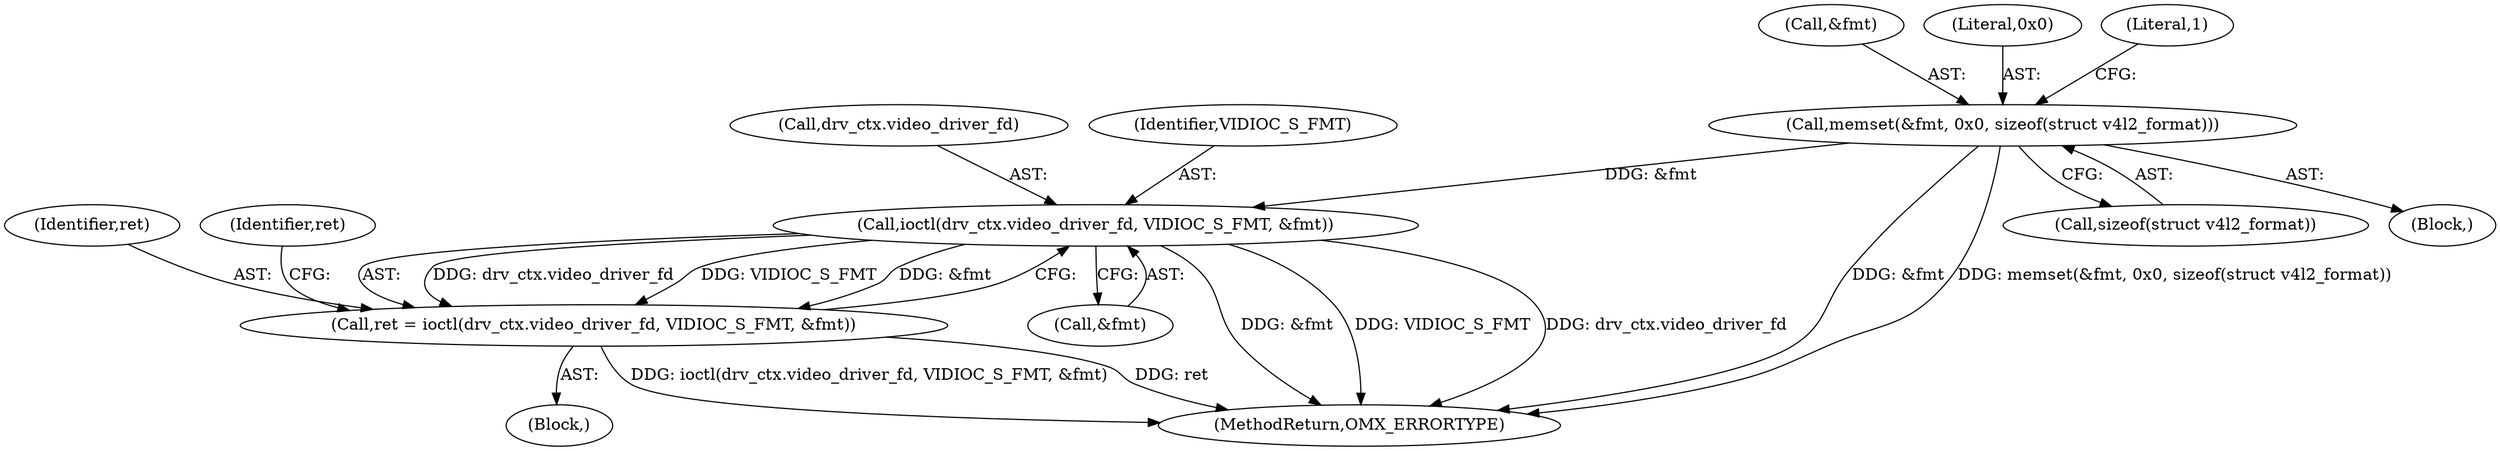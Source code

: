 digraph "0_Android_46e305be6e670a5a0041b0b4861122a0f1aabefa_2@API" {
"1001354" [label="(Call,memset(&fmt, 0x0, sizeof(struct v4l2_format)))"];
"1001457" [label="(Call,ioctl(drv_ctx.video_driver_fd, VIDIOC_S_FMT, &fmt))"];
"1001455" [label="(Call,ret = ioctl(drv_ctx.video_driver_fd, VIDIOC_S_FMT, &fmt))"];
"1001458" [label="(Call,drv_ctx.video_driver_fd)"];
"1001355" [label="(Call,&fmt)"];
"1001462" [label="(Call,&fmt)"];
"1001357" [label="(Literal,0x0)"];
"1001354" [label="(Call,memset(&fmt, 0x0, sizeof(struct v4l2_format)))"];
"1003102" [label="(MethodReturn,OMX_ERRORTYPE)"];
"1001461" [label="(Identifier,VIDIOC_S_FMT)"];
"1001362" [label="(Literal,1)"];
"1001456" [label="(Identifier,ret)"];
"1001457" [label="(Call,ioctl(drv_ctx.video_driver_fd, VIDIOC_S_FMT, &fmt))"];
"1001358" [label="(Call,sizeof(struct v4l2_format))"];
"1001449" [label="(Block,)"];
"1001465" [label="(Identifier,ret)"];
"1001329" [label="(Block,)"];
"1001455" [label="(Call,ret = ioctl(drv_ctx.video_driver_fd, VIDIOC_S_FMT, &fmt))"];
"1001354" -> "1001329"  [label="AST: "];
"1001354" -> "1001358"  [label="CFG: "];
"1001355" -> "1001354"  [label="AST: "];
"1001357" -> "1001354"  [label="AST: "];
"1001358" -> "1001354"  [label="AST: "];
"1001362" -> "1001354"  [label="CFG: "];
"1001354" -> "1003102"  [label="DDG: &fmt"];
"1001354" -> "1003102"  [label="DDG: memset(&fmt, 0x0, sizeof(struct v4l2_format))"];
"1001354" -> "1001457"  [label="DDG: &fmt"];
"1001457" -> "1001455"  [label="AST: "];
"1001457" -> "1001462"  [label="CFG: "];
"1001458" -> "1001457"  [label="AST: "];
"1001461" -> "1001457"  [label="AST: "];
"1001462" -> "1001457"  [label="AST: "];
"1001455" -> "1001457"  [label="CFG: "];
"1001457" -> "1003102"  [label="DDG: &fmt"];
"1001457" -> "1003102"  [label="DDG: VIDIOC_S_FMT"];
"1001457" -> "1003102"  [label="DDG: drv_ctx.video_driver_fd"];
"1001457" -> "1001455"  [label="DDG: drv_ctx.video_driver_fd"];
"1001457" -> "1001455"  [label="DDG: VIDIOC_S_FMT"];
"1001457" -> "1001455"  [label="DDG: &fmt"];
"1001455" -> "1001449"  [label="AST: "];
"1001456" -> "1001455"  [label="AST: "];
"1001465" -> "1001455"  [label="CFG: "];
"1001455" -> "1003102"  [label="DDG: ioctl(drv_ctx.video_driver_fd, VIDIOC_S_FMT, &fmt)"];
"1001455" -> "1003102"  [label="DDG: ret"];
}
